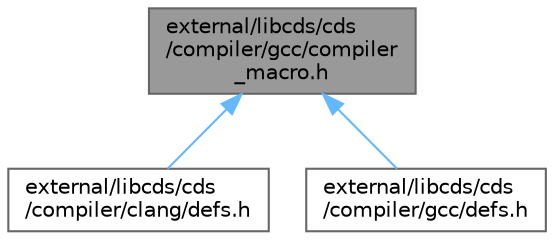 digraph "external/libcds/cds/compiler/gcc/compiler_macro.h"
{
 // LATEX_PDF_SIZE
  bgcolor="transparent";
  edge [fontname=Helvetica,fontsize=10,labelfontname=Helvetica,labelfontsize=10];
  node [fontname=Helvetica,fontsize=10,shape=box,height=0.2,width=0.4];
  Node1 [id="Node000001",label="external/libcds/cds\l/compiler/gcc/compiler\l_macro.h",height=0.2,width=0.4,color="gray40", fillcolor="grey60", style="filled", fontcolor="black",tooltip=" "];
  Node1 -> Node2 [id="edge1_Node000001_Node000002",dir="back",color="steelblue1",style="solid",tooltip=" "];
  Node2 [id="Node000002",label="external/libcds/cds\l/compiler/clang/defs.h",height=0.2,width=0.4,color="grey40", fillcolor="white", style="filled",URL="$compiler_2clang_2defs_8h.html",tooltip=" "];
  Node1 -> Node3 [id="edge2_Node000001_Node000003",dir="back",color="steelblue1",style="solid",tooltip=" "];
  Node3 [id="Node000003",label="external/libcds/cds\l/compiler/gcc/defs.h",height=0.2,width=0.4,color="grey40", fillcolor="white", style="filled",URL="$compiler_2gcc_2defs_8h.html",tooltip=" "];
}
